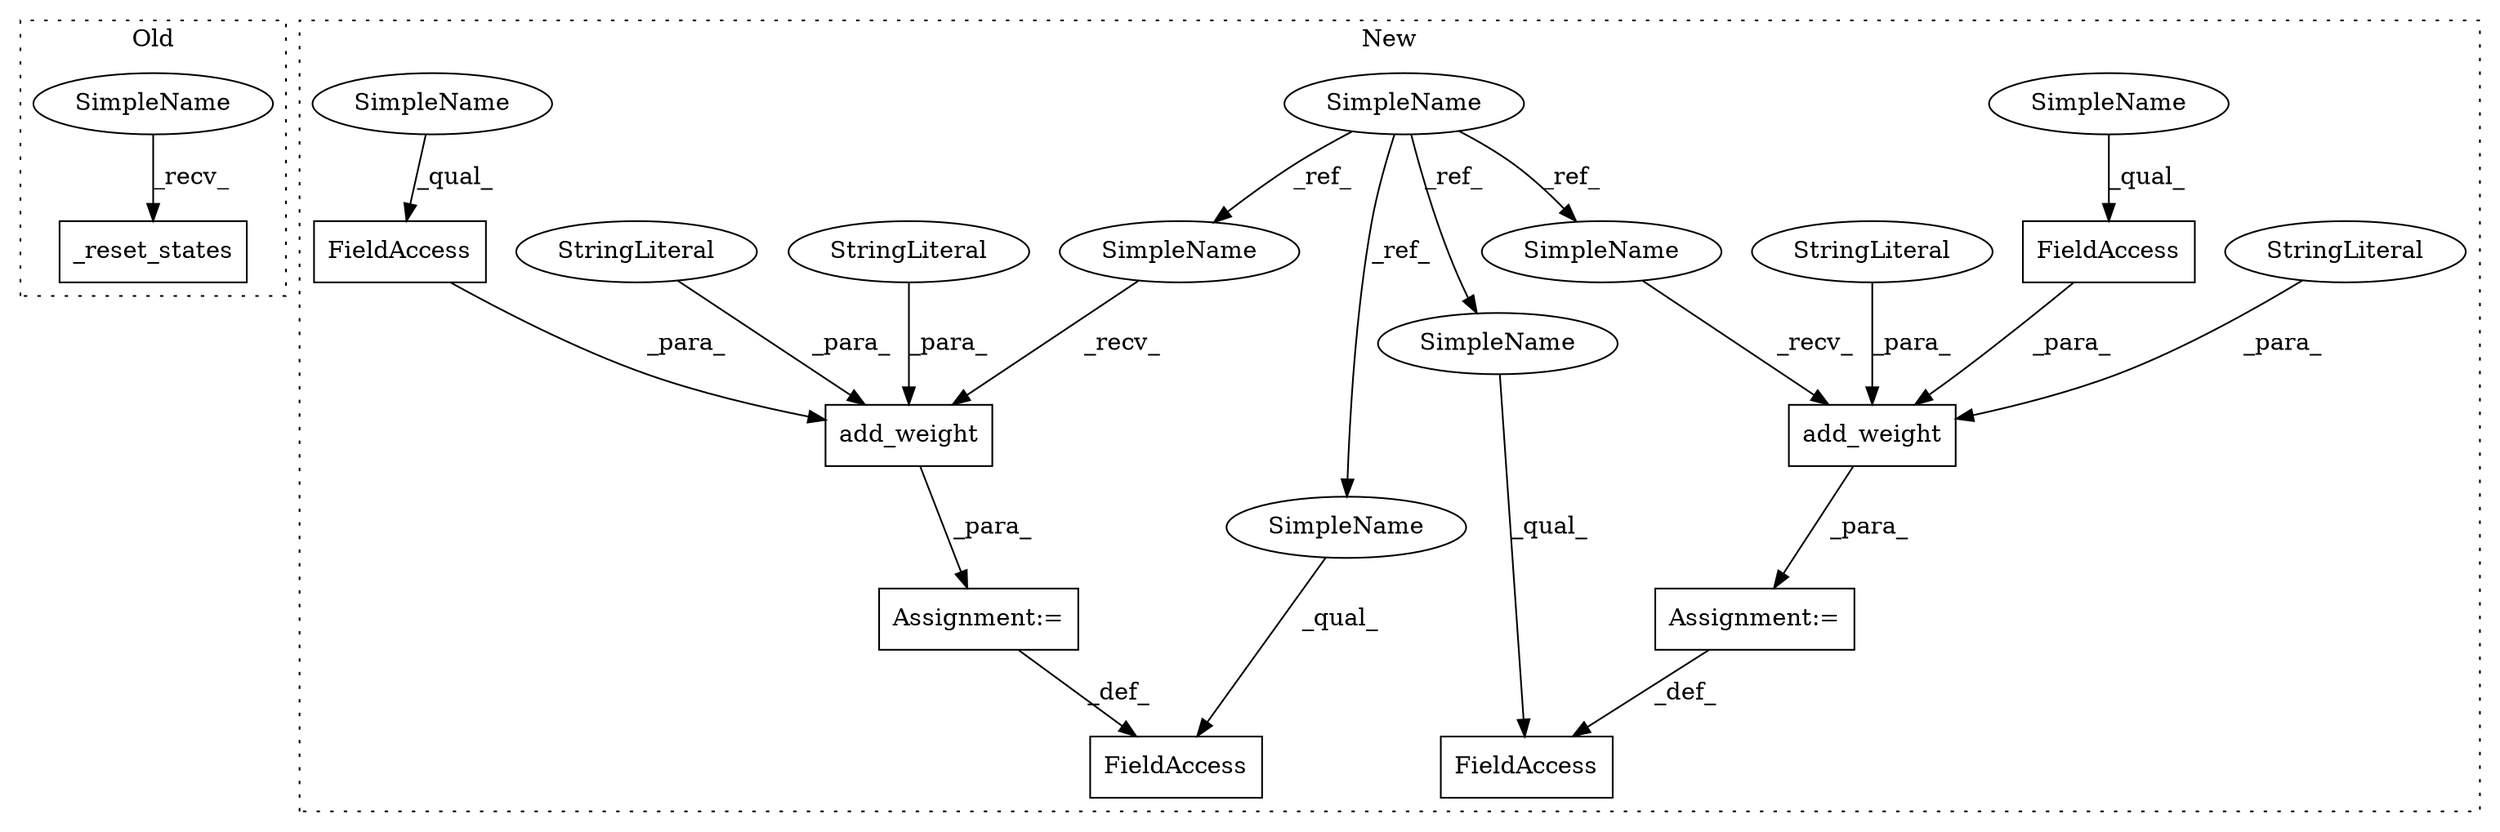 digraph G {
subgraph cluster0 {
1 [label="_reset_states" a="32" s="1923" l="15" shape="box"];
21 [label="SimpleName" a="42" s="1918" l="4" shape="ellipse"];
label = "Old";
style="dotted";
}
subgraph cluster1 {
2 [label="add_weight" a="32" s="2434,2485" l="11,1" shape="box"];
3 [label="SimpleName" a="42" s="2364" l="4" shape="ellipse"];
4 [label="FieldAccess" a="22" s="2414" l="14" shape="box"];
5 [label="add_weight" a="32" s="2504,2545" l="11,1" shape="box"];
6 [label="FieldAccess" a="22" s="2467" l="18" shape="box"];
7 [label="FieldAccess" a="22" s="2527" l="18" shape="box"];
8 [label="FieldAccess" a="22" s="2492" l="6" shape="box"];
9 [label="StringLiteral" a="45" s="2459" l="7" shape="ellipse"];
10 [label="StringLiteral" a="45" s="2515" l="3" shape="ellipse"];
11 [label="StringLiteral" a="45" s="2445" l="13" shape="ellipse"];
12 [label="Assignment:=" a="7" s="2428" l="1" shape="box"];
13 [label="StringLiteral" a="45" s="2519" l="7" shape="ellipse"];
14 [label="Assignment:=" a="7" s="2498" l="1" shape="box"];
15 [label="SimpleName" a="42" s="2429" l="4" shape="ellipse"];
16 [label="SimpleName" a="42" s="2499" l="4" shape="ellipse"];
17 [label="SimpleName" a="42" s="2492" l="4" shape="ellipse"];
18 [label="SimpleName" a="42" s="2414" l="4" shape="ellipse"];
19 [label="SimpleName" a="42" s="2527" l="10" shape="ellipse"];
20 [label="SimpleName" a="42" s="2467" l="10" shape="ellipse"];
label = "New";
style="dotted";
}
2 -> 12 [label="_para_"];
3 -> 16 [label="_ref_"];
3 -> 15 [label="_ref_"];
3 -> 18 [label="_ref_"];
3 -> 17 [label="_ref_"];
5 -> 14 [label="_para_"];
6 -> 2 [label="_para_"];
7 -> 5 [label="_para_"];
9 -> 2 [label="_para_"];
10 -> 5 [label="_para_"];
11 -> 2 [label="_para_"];
12 -> 4 [label="_def_"];
13 -> 5 [label="_para_"];
14 -> 8 [label="_def_"];
15 -> 2 [label="_recv_"];
16 -> 5 [label="_recv_"];
17 -> 8 [label="_qual_"];
18 -> 4 [label="_qual_"];
19 -> 7 [label="_qual_"];
20 -> 6 [label="_qual_"];
21 -> 1 [label="_recv_"];
}